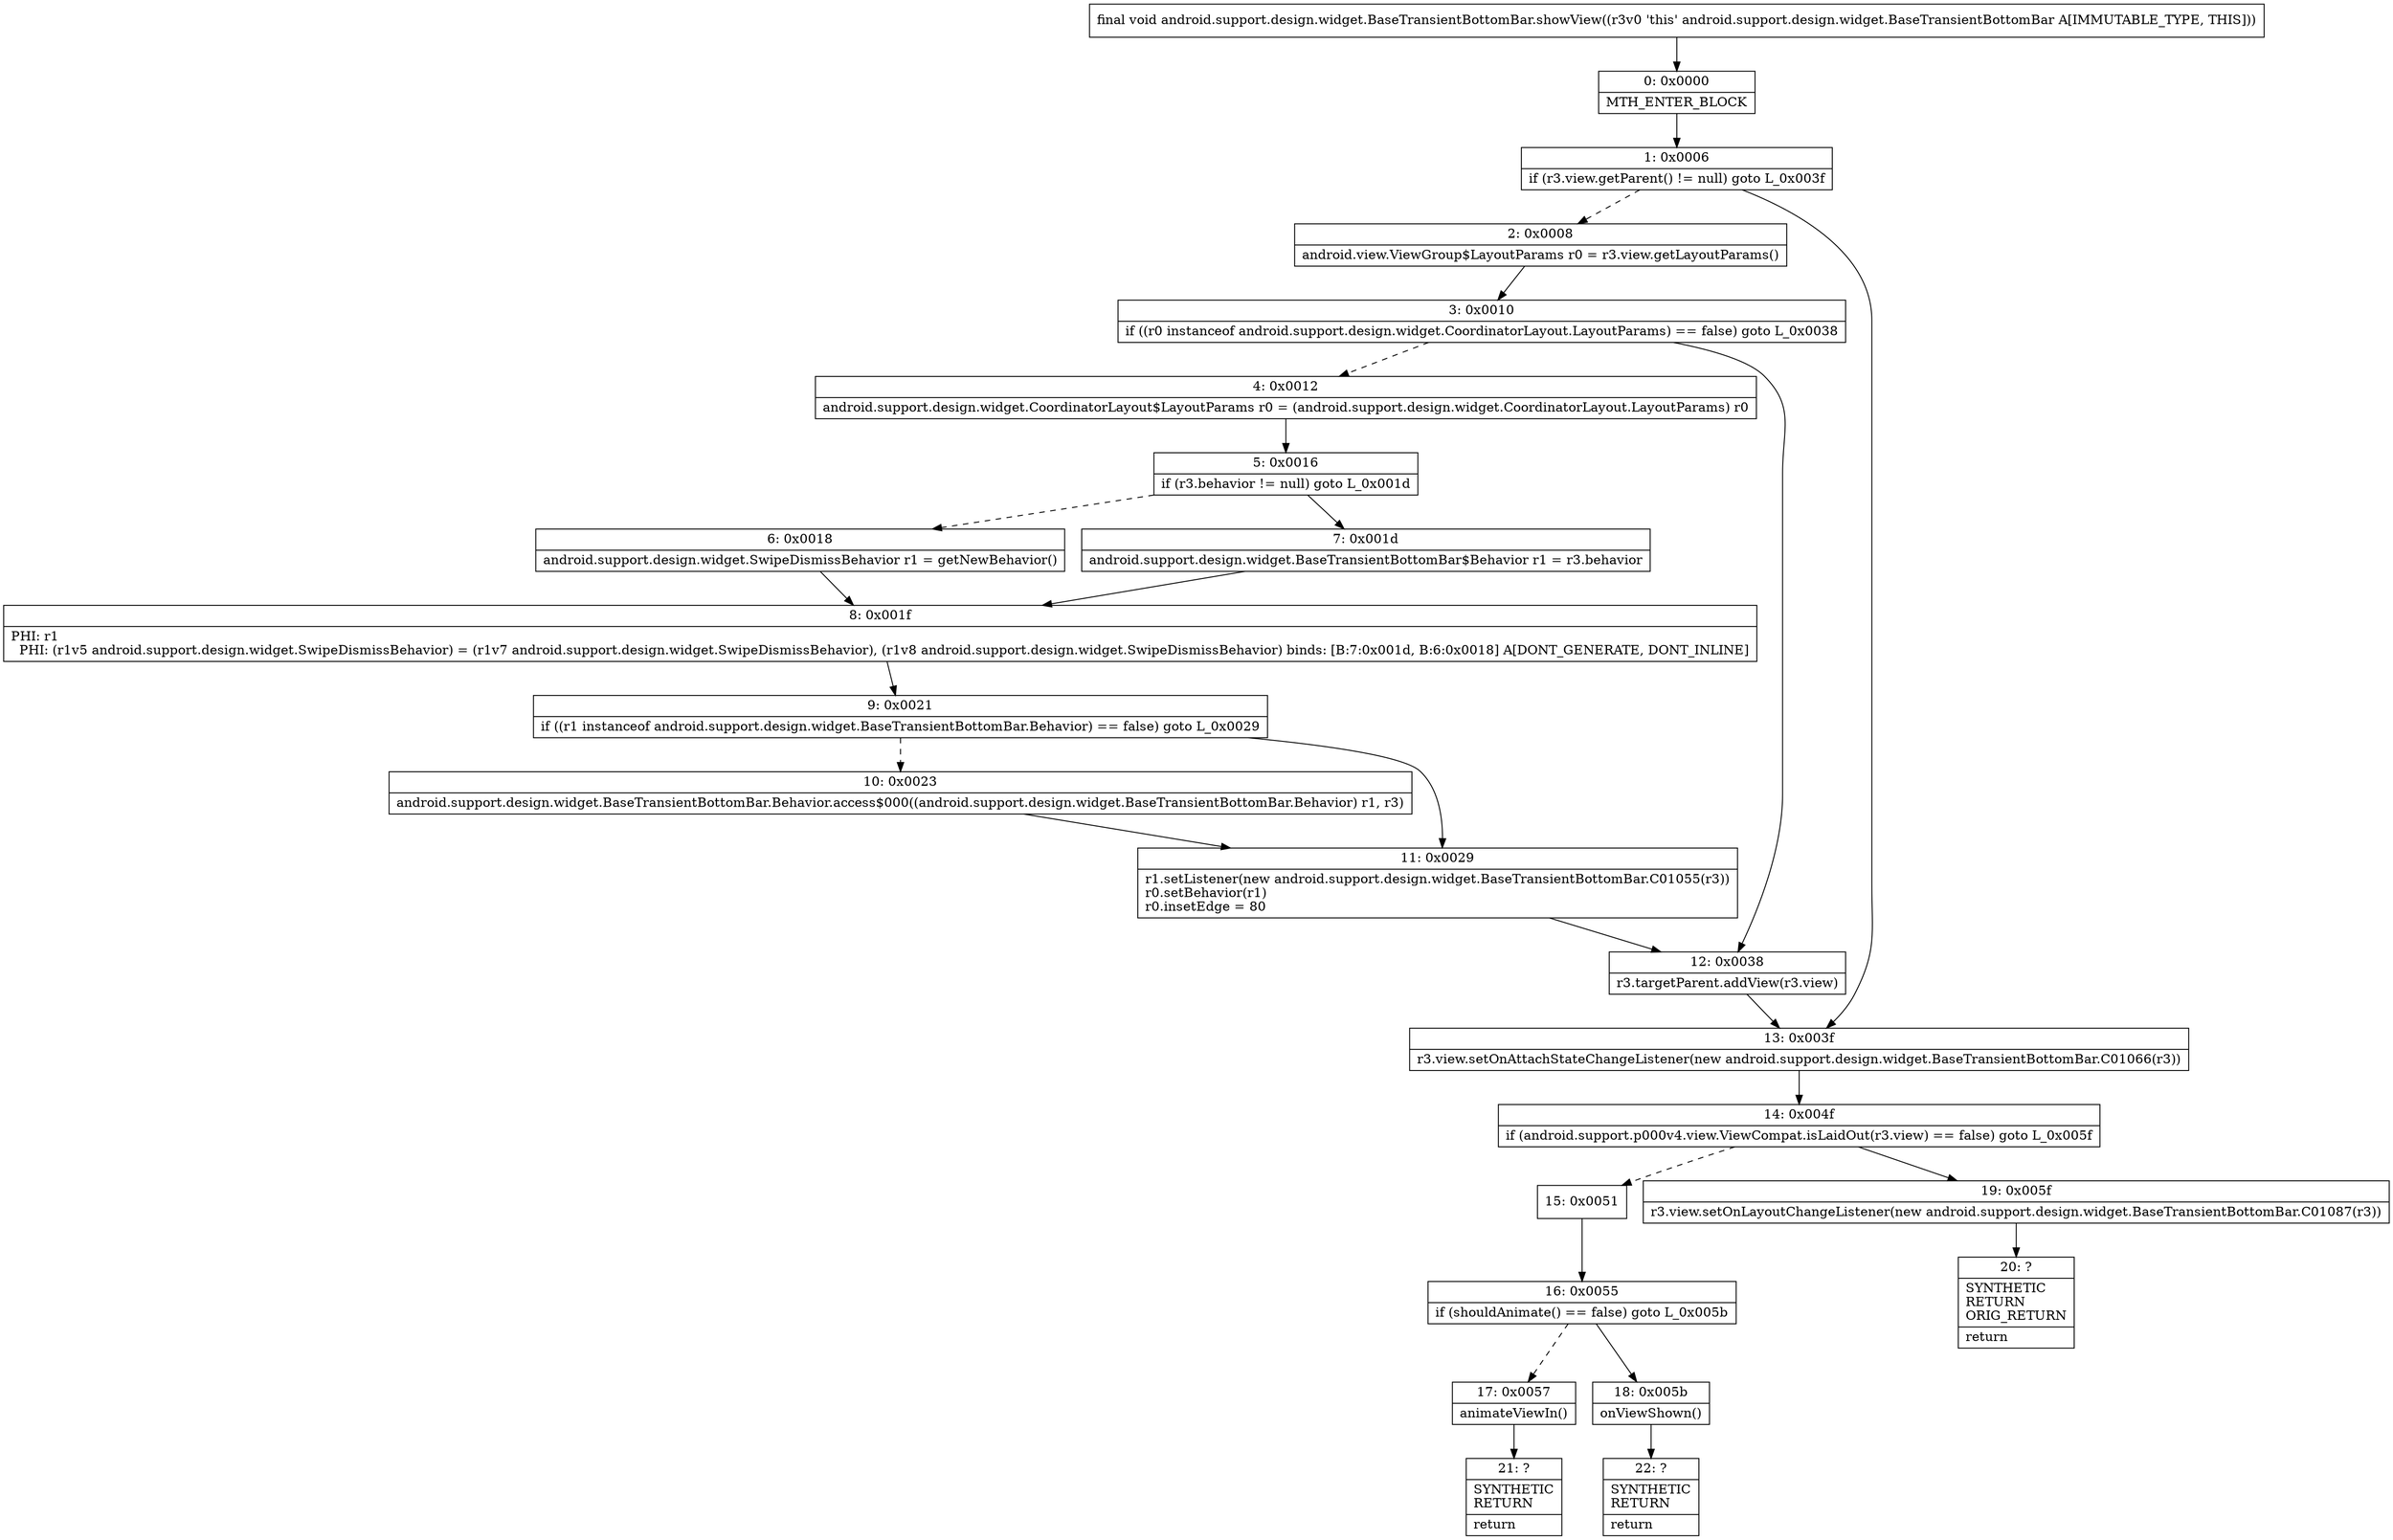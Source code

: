 digraph "CFG forandroid.support.design.widget.BaseTransientBottomBar.showView()V" {
Node_0 [shape=record,label="{0\:\ 0x0000|MTH_ENTER_BLOCK\l}"];
Node_1 [shape=record,label="{1\:\ 0x0006|if (r3.view.getParent() != null) goto L_0x003f\l}"];
Node_2 [shape=record,label="{2\:\ 0x0008|android.view.ViewGroup$LayoutParams r0 = r3.view.getLayoutParams()\l}"];
Node_3 [shape=record,label="{3\:\ 0x0010|if ((r0 instanceof android.support.design.widget.CoordinatorLayout.LayoutParams) == false) goto L_0x0038\l}"];
Node_4 [shape=record,label="{4\:\ 0x0012|android.support.design.widget.CoordinatorLayout$LayoutParams r0 = (android.support.design.widget.CoordinatorLayout.LayoutParams) r0\l}"];
Node_5 [shape=record,label="{5\:\ 0x0016|if (r3.behavior != null) goto L_0x001d\l}"];
Node_6 [shape=record,label="{6\:\ 0x0018|android.support.design.widget.SwipeDismissBehavior r1 = getNewBehavior()\l}"];
Node_7 [shape=record,label="{7\:\ 0x001d|android.support.design.widget.BaseTransientBottomBar$Behavior r1 = r3.behavior\l}"];
Node_8 [shape=record,label="{8\:\ 0x001f|PHI: r1 \l  PHI: (r1v5 android.support.design.widget.SwipeDismissBehavior) = (r1v7 android.support.design.widget.SwipeDismissBehavior), (r1v8 android.support.design.widget.SwipeDismissBehavior) binds: [B:7:0x001d, B:6:0x0018] A[DONT_GENERATE, DONT_INLINE]\l}"];
Node_9 [shape=record,label="{9\:\ 0x0021|if ((r1 instanceof android.support.design.widget.BaseTransientBottomBar.Behavior) == false) goto L_0x0029\l}"];
Node_10 [shape=record,label="{10\:\ 0x0023|android.support.design.widget.BaseTransientBottomBar.Behavior.access$000((android.support.design.widget.BaseTransientBottomBar.Behavior) r1, r3)\l}"];
Node_11 [shape=record,label="{11\:\ 0x0029|r1.setListener(new android.support.design.widget.BaseTransientBottomBar.C01055(r3))\lr0.setBehavior(r1)\lr0.insetEdge = 80\l}"];
Node_12 [shape=record,label="{12\:\ 0x0038|r3.targetParent.addView(r3.view)\l}"];
Node_13 [shape=record,label="{13\:\ 0x003f|r3.view.setOnAttachStateChangeListener(new android.support.design.widget.BaseTransientBottomBar.C01066(r3))\l}"];
Node_14 [shape=record,label="{14\:\ 0x004f|if (android.support.p000v4.view.ViewCompat.isLaidOut(r3.view) == false) goto L_0x005f\l}"];
Node_15 [shape=record,label="{15\:\ 0x0051}"];
Node_16 [shape=record,label="{16\:\ 0x0055|if (shouldAnimate() == false) goto L_0x005b\l}"];
Node_17 [shape=record,label="{17\:\ 0x0057|animateViewIn()\l}"];
Node_18 [shape=record,label="{18\:\ 0x005b|onViewShown()\l}"];
Node_19 [shape=record,label="{19\:\ 0x005f|r3.view.setOnLayoutChangeListener(new android.support.design.widget.BaseTransientBottomBar.C01087(r3))\l}"];
Node_20 [shape=record,label="{20\:\ ?|SYNTHETIC\lRETURN\lORIG_RETURN\l|return\l}"];
Node_21 [shape=record,label="{21\:\ ?|SYNTHETIC\lRETURN\l|return\l}"];
Node_22 [shape=record,label="{22\:\ ?|SYNTHETIC\lRETURN\l|return\l}"];
MethodNode[shape=record,label="{final void android.support.design.widget.BaseTransientBottomBar.showView((r3v0 'this' android.support.design.widget.BaseTransientBottomBar A[IMMUTABLE_TYPE, THIS])) }"];
MethodNode -> Node_0;
Node_0 -> Node_1;
Node_1 -> Node_2[style=dashed];
Node_1 -> Node_13;
Node_2 -> Node_3;
Node_3 -> Node_4[style=dashed];
Node_3 -> Node_12;
Node_4 -> Node_5;
Node_5 -> Node_6[style=dashed];
Node_5 -> Node_7;
Node_6 -> Node_8;
Node_7 -> Node_8;
Node_8 -> Node_9;
Node_9 -> Node_10[style=dashed];
Node_9 -> Node_11;
Node_10 -> Node_11;
Node_11 -> Node_12;
Node_12 -> Node_13;
Node_13 -> Node_14;
Node_14 -> Node_15[style=dashed];
Node_14 -> Node_19;
Node_15 -> Node_16;
Node_16 -> Node_17[style=dashed];
Node_16 -> Node_18;
Node_17 -> Node_21;
Node_18 -> Node_22;
Node_19 -> Node_20;
}

